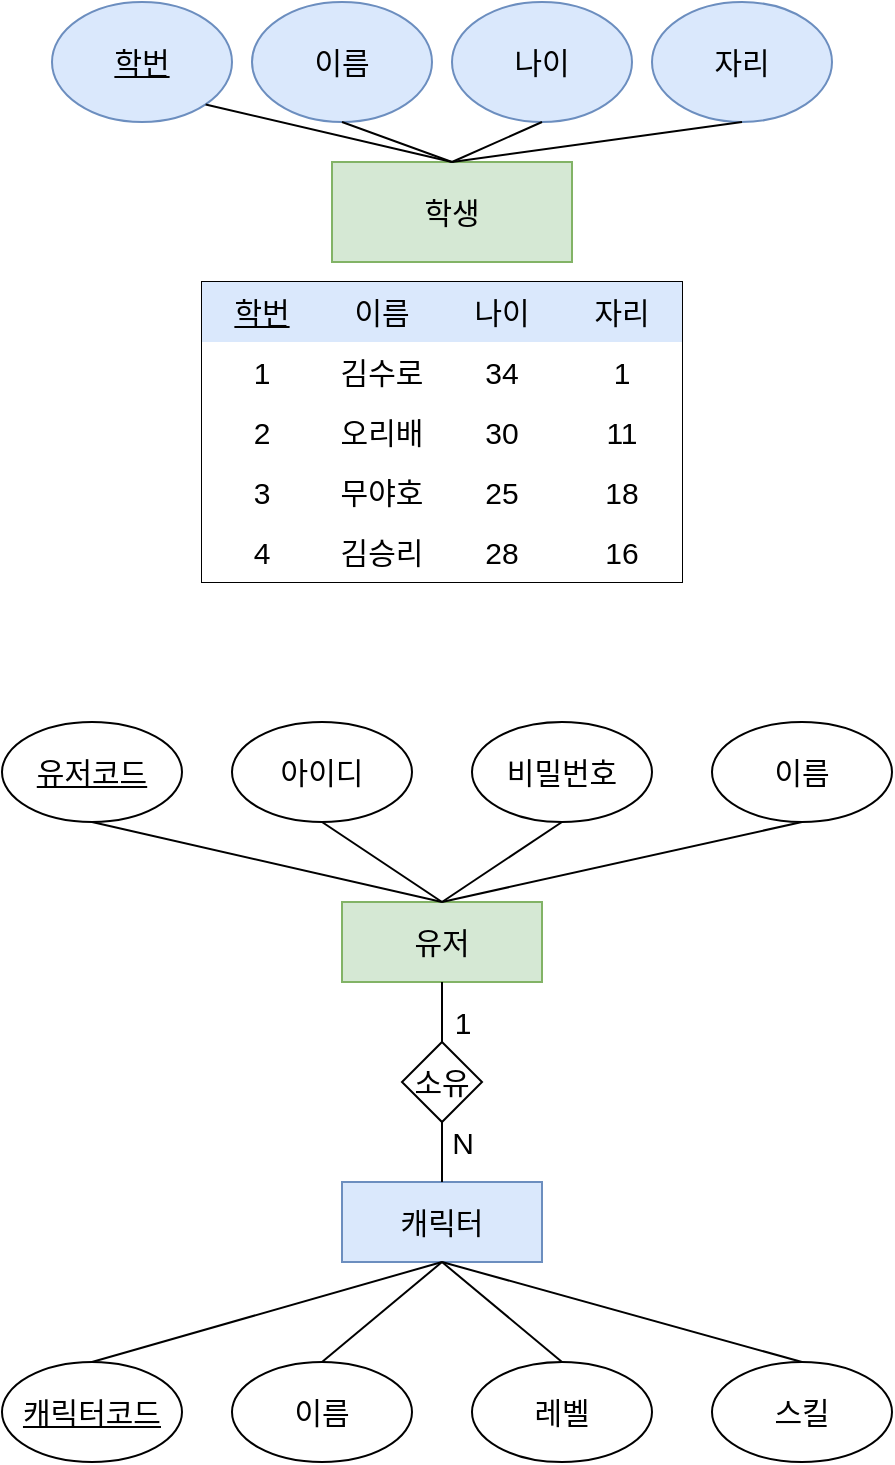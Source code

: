 <mxfile version="20.2.4" type="device"><diagram id="nLeG3Z6a9cuKaWHdUUVd" name="페이지-1"><mxGraphModel dx="663" dy="1140" grid="1" gridSize="10" guides="1" tooltips="1" connect="1" arrows="1" fold="1" page="1" pageScale="1" pageWidth="827" pageHeight="1169" math="0" shadow="0"><root><mxCell id="0"/><mxCell id="1" parent="0"/><mxCell id="1LQrddYZKyDL8FhGJfyT-1" value="" style="shape=table;startSize=0;container=1;collapsible=0;childLayout=tableLayout;fontSize=15;" parent="1" vertex="1"><mxGeometry x="280" y="340" width="240" height="150" as="geometry"/></mxCell><mxCell id="1LQrddYZKyDL8FhGJfyT-2" value="" style="shape=tableRow;horizontal=0;startSize=0;swimlaneHead=0;swimlaneBody=0;top=0;left=0;bottom=0;right=0;collapsible=0;dropTarget=0;fillColor=none;points=[[0,0.5],[1,0.5]];portConstraint=eastwest;fontSize=15;" parent="1LQrddYZKyDL8FhGJfyT-1" vertex="1"><mxGeometry width="240" height="30" as="geometry"/></mxCell><mxCell id="1LQrddYZKyDL8FhGJfyT-3" value="&lt;u&gt;학번&lt;/u&gt;" style="shape=partialRectangle;html=1;whiteSpace=wrap;connectable=0;overflow=hidden;fillColor=#dae8fc;top=0;left=0;bottom=0;right=0;pointerEvents=1;strokeColor=#6c8ebf;fontSize=15;" parent="1LQrddYZKyDL8FhGJfyT-2" vertex="1"><mxGeometry width="60" height="30" as="geometry"><mxRectangle width="60" height="30" as="alternateBounds"/></mxGeometry></mxCell><mxCell id="1LQrddYZKyDL8FhGJfyT-4" value="이름" style="shape=partialRectangle;html=1;whiteSpace=wrap;connectable=0;overflow=hidden;fillColor=#dae8fc;top=0;left=0;bottom=0;right=0;pointerEvents=1;strokeColor=#6c8ebf;fontSize=15;" parent="1LQrddYZKyDL8FhGJfyT-2" vertex="1"><mxGeometry x="60" width="60" height="30" as="geometry"><mxRectangle width="60" height="30" as="alternateBounds"/></mxGeometry></mxCell><mxCell id="1LQrddYZKyDL8FhGJfyT-5" value="나이" style="shape=partialRectangle;html=1;whiteSpace=wrap;connectable=0;overflow=hidden;fillColor=#dae8fc;top=0;left=0;bottom=0;right=0;pointerEvents=1;strokeColor=#6c8ebf;fontSize=15;" parent="1LQrddYZKyDL8FhGJfyT-2" vertex="1"><mxGeometry x="120" width="60" height="30" as="geometry"><mxRectangle width="60" height="30" as="alternateBounds"/></mxGeometry></mxCell><mxCell id="1LQrddYZKyDL8FhGJfyT-6" value="자리" style="shape=partialRectangle;html=1;whiteSpace=wrap;connectable=0;overflow=hidden;fillColor=#dae8fc;top=0;left=0;bottom=0;right=0;pointerEvents=1;strokeColor=#6c8ebf;fontSize=15;" parent="1LQrddYZKyDL8FhGJfyT-2" vertex="1"><mxGeometry x="180" width="60" height="30" as="geometry"><mxRectangle width="60" height="30" as="alternateBounds"/></mxGeometry></mxCell><mxCell id="1LQrddYZKyDL8FhGJfyT-7" value="" style="shape=tableRow;horizontal=0;startSize=0;swimlaneHead=0;swimlaneBody=0;top=0;left=0;bottom=0;right=0;collapsible=0;dropTarget=0;fillColor=none;points=[[0,0.5],[1,0.5]];portConstraint=eastwest;fontSize=15;" parent="1LQrddYZKyDL8FhGJfyT-1" vertex="1"><mxGeometry y="30" width="240" height="30" as="geometry"/></mxCell><mxCell id="1LQrddYZKyDL8FhGJfyT-8" value="1" style="shape=partialRectangle;html=1;whiteSpace=wrap;connectable=0;overflow=hidden;top=0;left=0;bottom=0;right=0;pointerEvents=1;fontSize=15;strokeWidth=1;perimeterSpacing=0;" parent="1LQrddYZKyDL8FhGJfyT-7" vertex="1"><mxGeometry width="60" height="30" as="geometry"><mxRectangle width="60" height="30" as="alternateBounds"/></mxGeometry></mxCell><mxCell id="1LQrddYZKyDL8FhGJfyT-9" value="김수로" style="shape=partialRectangle;html=1;whiteSpace=wrap;connectable=0;overflow=hidden;top=0;left=0;bottom=0;right=0;pointerEvents=1;fontSize=15;strokeWidth=1;perimeterSpacing=0;" parent="1LQrddYZKyDL8FhGJfyT-7" vertex="1"><mxGeometry x="60" width="60" height="30" as="geometry"><mxRectangle width="60" height="30" as="alternateBounds"/></mxGeometry></mxCell><mxCell id="1LQrddYZKyDL8FhGJfyT-10" value="34" style="shape=partialRectangle;html=1;whiteSpace=wrap;connectable=0;overflow=hidden;top=0;left=0;bottom=0;right=0;pointerEvents=1;fontSize=15;strokeWidth=1;perimeterSpacing=0;" parent="1LQrddYZKyDL8FhGJfyT-7" vertex="1"><mxGeometry x="120" width="60" height="30" as="geometry"><mxRectangle width="60" height="30" as="alternateBounds"/></mxGeometry></mxCell><mxCell id="1LQrddYZKyDL8FhGJfyT-11" value="1" style="shape=partialRectangle;html=1;whiteSpace=wrap;connectable=0;overflow=hidden;top=0;left=0;bottom=0;right=0;pointerEvents=1;fontSize=15;strokeWidth=1;perimeterSpacing=0;" parent="1LQrddYZKyDL8FhGJfyT-7" vertex="1"><mxGeometry x="180" width="60" height="30" as="geometry"><mxRectangle width="60" height="30" as="alternateBounds"/></mxGeometry></mxCell><mxCell id="1LQrddYZKyDL8FhGJfyT-12" value="" style="shape=tableRow;horizontal=0;startSize=0;swimlaneHead=0;swimlaneBody=0;top=0;left=0;bottom=0;right=0;collapsible=0;dropTarget=0;fillColor=none;points=[[0,0.5],[1,0.5]];portConstraint=eastwest;fontSize=15;" parent="1LQrddYZKyDL8FhGJfyT-1" vertex="1"><mxGeometry y="60" width="240" height="30" as="geometry"/></mxCell><mxCell id="1LQrddYZKyDL8FhGJfyT-13" value="2" style="shape=partialRectangle;html=1;whiteSpace=wrap;connectable=0;overflow=hidden;top=0;left=0;bottom=0;right=0;pointerEvents=1;fontSize=15;strokeWidth=1;perimeterSpacing=0;" parent="1LQrddYZKyDL8FhGJfyT-12" vertex="1"><mxGeometry width="60" height="30" as="geometry"><mxRectangle width="60" height="30" as="alternateBounds"/></mxGeometry></mxCell><mxCell id="1LQrddYZKyDL8FhGJfyT-14" value="오리배" style="shape=partialRectangle;html=1;whiteSpace=wrap;connectable=0;overflow=hidden;top=0;left=0;bottom=0;right=0;pointerEvents=1;fontSize=15;strokeWidth=1;perimeterSpacing=0;" parent="1LQrddYZKyDL8FhGJfyT-12" vertex="1"><mxGeometry x="60" width="60" height="30" as="geometry"><mxRectangle width="60" height="30" as="alternateBounds"/></mxGeometry></mxCell><mxCell id="1LQrddYZKyDL8FhGJfyT-15" value="30" style="shape=partialRectangle;html=1;whiteSpace=wrap;connectable=0;overflow=hidden;top=0;left=0;bottom=0;right=0;pointerEvents=1;fontSize=15;strokeWidth=1;perimeterSpacing=0;" parent="1LQrddYZKyDL8FhGJfyT-12" vertex="1"><mxGeometry x="120" width="60" height="30" as="geometry"><mxRectangle width="60" height="30" as="alternateBounds"/></mxGeometry></mxCell><mxCell id="1LQrddYZKyDL8FhGJfyT-16" value="11" style="shape=partialRectangle;html=1;whiteSpace=wrap;connectable=0;overflow=hidden;top=0;left=0;bottom=0;right=0;pointerEvents=1;fontSize=15;strokeWidth=1;perimeterSpacing=0;" parent="1LQrddYZKyDL8FhGJfyT-12" vertex="1"><mxGeometry x="180" width="60" height="30" as="geometry"><mxRectangle width="60" height="30" as="alternateBounds"/></mxGeometry></mxCell><mxCell id="1LQrddYZKyDL8FhGJfyT-17" style="shape=tableRow;horizontal=0;startSize=0;swimlaneHead=0;swimlaneBody=0;top=0;left=0;bottom=0;right=0;collapsible=0;dropTarget=0;fillColor=none;points=[[0,0.5],[1,0.5]];portConstraint=eastwest;fontSize=15;" parent="1LQrddYZKyDL8FhGJfyT-1" vertex="1"><mxGeometry y="90" width="240" height="30" as="geometry"/></mxCell><mxCell id="1LQrddYZKyDL8FhGJfyT-18" value="3" style="shape=partialRectangle;html=1;whiteSpace=wrap;connectable=0;overflow=hidden;top=0;left=0;bottom=0;right=0;pointerEvents=1;fontSize=15;strokeWidth=1;perimeterSpacing=0;" parent="1LQrddYZKyDL8FhGJfyT-17" vertex="1"><mxGeometry width="60" height="30" as="geometry"><mxRectangle width="60" height="30" as="alternateBounds"/></mxGeometry></mxCell><mxCell id="1LQrddYZKyDL8FhGJfyT-19" value="무야호" style="shape=partialRectangle;html=1;whiteSpace=wrap;connectable=0;overflow=hidden;top=0;left=0;bottom=0;right=0;pointerEvents=1;fontSize=15;strokeWidth=1;perimeterSpacing=0;" parent="1LQrddYZKyDL8FhGJfyT-17" vertex="1"><mxGeometry x="60" width="60" height="30" as="geometry"><mxRectangle width="60" height="30" as="alternateBounds"/></mxGeometry></mxCell><mxCell id="1LQrddYZKyDL8FhGJfyT-20" value="25" style="shape=partialRectangle;html=1;whiteSpace=wrap;connectable=0;overflow=hidden;top=0;left=0;bottom=0;right=0;pointerEvents=1;fontSize=15;strokeWidth=1;perimeterSpacing=0;" parent="1LQrddYZKyDL8FhGJfyT-17" vertex="1"><mxGeometry x="120" width="60" height="30" as="geometry"><mxRectangle width="60" height="30" as="alternateBounds"/></mxGeometry></mxCell><mxCell id="1LQrddYZKyDL8FhGJfyT-21" value="18" style="shape=partialRectangle;html=1;whiteSpace=wrap;connectable=0;overflow=hidden;top=0;left=0;bottom=0;right=0;pointerEvents=1;fontSize=15;strokeWidth=1;perimeterSpacing=0;" parent="1LQrddYZKyDL8FhGJfyT-17" vertex="1"><mxGeometry x="180" width="60" height="30" as="geometry"><mxRectangle width="60" height="30" as="alternateBounds"/></mxGeometry></mxCell><mxCell id="1LQrddYZKyDL8FhGJfyT-22" style="shape=tableRow;horizontal=0;startSize=0;swimlaneHead=0;swimlaneBody=0;top=0;left=0;bottom=0;right=0;collapsible=0;dropTarget=0;fillColor=none;points=[[0,0.5],[1,0.5]];portConstraint=eastwest;fontSize=15;" parent="1LQrddYZKyDL8FhGJfyT-1" vertex="1"><mxGeometry y="120" width="240" height="30" as="geometry"/></mxCell><mxCell id="1LQrddYZKyDL8FhGJfyT-23" value="4" style="shape=partialRectangle;html=1;whiteSpace=wrap;connectable=0;overflow=hidden;top=0;left=0;bottom=0;right=0;pointerEvents=1;fontSize=15;strokeWidth=1;perimeterSpacing=0;" parent="1LQrddYZKyDL8FhGJfyT-22" vertex="1"><mxGeometry width="60" height="30" as="geometry"><mxRectangle width="60" height="30" as="alternateBounds"/></mxGeometry></mxCell><mxCell id="1LQrddYZKyDL8FhGJfyT-24" value="김승리" style="shape=partialRectangle;html=1;whiteSpace=wrap;connectable=0;overflow=hidden;top=0;left=0;bottom=0;right=0;pointerEvents=1;fontSize=15;strokeWidth=1;perimeterSpacing=0;" parent="1LQrddYZKyDL8FhGJfyT-22" vertex="1"><mxGeometry x="60" width="60" height="30" as="geometry"><mxRectangle width="60" height="30" as="alternateBounds"/></mxGeometry></mxCell><mxCell id="1LQrddYZKyDL8FhGJfyT-25" value="28" style="shape=partialRectangle;html=1;whiteSpace=wrap;connectable=0;overflow=hidden;top=0;left=0;bottom=0;right=0;pointerEvents=1;fontSize=15;strokeWidth=1;perimeterSpacing=0;" parent="1LQrddYZKyDL8FhGJfyT-22" vertex="1"><mxGeometry x="120" width="60" height="30" as="geometry"><mxRectangle width="60" height="30" as="alternateBounds"/></mxGeometry></mxCell><mxCell id="1LQrddYZKyDL8FhGJfyT-26" value="16" style="shape=partialRectangle;html=1;whiteSpace=wrap;connectable=0;overflow=hidden;top=0;left=0;bottom=0;right=0;pointerEvents=1;fontSize=15;strokeWidth=1;perimeterSpacing=0;" parent="1LQrddYZKyDL8FhGJfyT-22" vertex="1"><mxGeometry x="180" width="60" height="30" as="geometry"><mxRectangle width="60" height="30" as="alternateBounds"/></mxGeometry></mxCell><mxCell id="1LQrddYZKyDL8FhGJfyT-27" value="학생" style="rounded=0;whiteSpace=wrap;html=1;fillColor=#d5e8d4;strokeColor=#82b366;fontSize=15;" parent="1" vertex="1"><mxGeometry x="345" y="280" width="120" height="50" as="geometry"/></mxCell><mxCell id="1LQrddYZKyDL8FhGJfyT-28" value="학번" style="ellipse;whiteSpace=wrap;html=1;fillColor=#dae8fc;strokeColor=#6c8ebf;fontSize=15;fontStyle=4" parent="1" vertex="1"><mxGeometry x="205" y="200" width="90" height="60" as="geometry"/></mxCell><mxCell id="1LQrddYZKyDL8FhGJfyT-29" value="이름" style="ellipse;whiteSpace=wrap;html=1;fillColor=#dae8fc;strokeColor=#6c8ebf;fontSize=15;" parent="1" vertex="1"><mxGeometry x="305" y="200" width="90" height="60" as="geometry"/></mxCell><mxCell id="1LQrddYZKyDL8FhGJfyT-30" value="나이" style="ellipse;whiteSpace=wrap;html=1;fillColor=#dae8fc;strokeColor=#6c8ebf;fontSize=15;" parent="1" vertex="1"><mxGeometry x="405" y="200" width="90" height="60" as="geometry"/></mxCell><mxCell id="1LQrddYZKyDL8FhGJfyT-31" value="자리" style="ellipse;whiteSpace=wrap;html=1;fillColor=#dae8fc;strokeColor=#6c8ebf;fontSize=15;" parent="1" vertex="1"><mxGeometry x="505" y="200" width="90" height="60" as="geometry"/></mxCell><mxCell id="1LQrddYZKyDL8FhGJfyT-32" value="" style="endArrow=none;html=1;rounded=0;exitX=1;exitY=1;exitDx=0;exitDy=0;fontSize=15;entryX=0.5;entryY=0;entryDx=0;entryDy=0;" parent="1" source="1LQrddYZKyDL8FhGJfyT-28" target="1LQrddYZKyDL8FhGJfyT-27" edge="1"><mxGeometry width="50" height="50" relative="1" as="geometry"><mxPoint x="455" y="540" as="sourcePoint"/><mxPoint x="395" y="270" as="targetPoint"/></mxGeometry></mxCell><mxCell id="1LQrddYZKyDL8FhGJfyT-33" value="" style="endArrow=none;html=1;rounded=0;exitX=0.5;exitY=1;exitDx=0;exitDy=0;fontSize=15;entryX=0.5;entryY=0;entryDx=0;entryDy=0;" parent="1" source="1LQrddYZKyDL8FhGJfyT-29" target="1LQrddYZKyDL8FhGJfyT-27" edge="1"><mxGeometry width="50" height="50" relative="1" as="geometry"><mxPoint x="455" y="540" as="sourcePoint"/><mxPoint x="405" y="270" as="targetPoint"/></mxGeometry></mxCell><mxCell id="1LQrddYZKyDL8FhGJfyT-34" value="" style="endArrow=none;html=1;rounded=0;entryX=0.5;entryY=0;entryDx=0;entryDy=0;exitX=0.5;exitY=1;exitDx=0;exitDy=0;fontSize=15;" parent="1" source="1LQrddYZKyDL8FhGJfyT-30" target="1LQrddYZKyDL8FhGJfyT-27" edge="1"><mxGeometry width="50" height="50" relative="1" as="geometry"><mxPoint x="455" y="540" as="sourcePoint"/><mxPoint x="505" y="490" as="targetPoint"/></mxGeometry></mxCell><mxCell id="1LQrddYZKyDL8FhGJfyT-35" value="" style="endArrow=none;html=1;rounded=0;entryX=0.5;entryY=0;entryDx=0;entryDy=0;exitX=0.5;exitY=1;exitDx=0;exitDy=0;fontSize=15;" parent="1" source="1LQrddYZKyDL8FhGJfyT-31" target="1LQrddYZKyDL8FhGJfyT-27" edge="1"><mxGeometry width="50" height="50" relative="1" as="geometry"><mxPoint x="455" y="540" as="sourcePoint"/><mxPoint x="505" y="490" as="targetPoint"/></mxGeometry></mxCell><mxCell id="1LQrddYZKyDL8FhGJfyT-45" value="유저" style="rounded=0;whiteSpace=wrap;html=1;fontSize=15;fillColor=#d5e8d4;strokeColor=#82b366;" parent="1" vertex="1"><mxGeometry x="350" y="650" width="100" height="40" as="geometry"/></mxCell><mxCell id="1LQrddYZKyDL8FhGJfyT-46" value="" style="endArrow=none;html=1;rounded=0;entryX=0.5;entryY=0;entryDx=0;entryDy=0;fontSize=15;exitX=0.5;exitY=1;exitDx=0;exitDy=0;" parent="1" source="1LQrddYZKyDL8FhGJfyT-54" target="1LQrddYZKyDL8FhGJfyT-45" edge="1"><mxGeometry width="50" height="50" relative="1" as="geometry"><mxPoint x="340" y="610" as="sourcePoint"/><mxPoint x="470" y="530" as="targetPoint"/></mxGeometry></mxCell><mxCell id="1LQrddYZKyDL8FhGJfyT-47" value="" style="endArrow=none;html=1;rounded=0;entryX=0.5;entryY=0;entryDx=0;entryDy=0;fontSize=15;exitX=0.5;exitY=1;exitDx=0;exitDy=0;" parent="1" source="1LQrddYZKyDL8FhGJfyT-55" target="1LQrddYZKyDL8FhGJfyT-45" edge="1"><mxGeometry width="50" height="50" relative="1" as="geometry"><mxPoint x="460.0" y="610" as="sourcePoint"/><mxPoint x="470" y="530" as="targetPoint"/></mxGeometry></mxCell><mxCell id="1LQrddYZKyDL8FhGJfyT-48" value="" style="endArrow=none;html=1;rounded=0;entryX=0.5;entryY=0;entryDx=0;entryDy=0;fontSize=15;exitX=0.5;exitY=1;exitDx=0;exitDy=0;" parent="1" source="1LQrddYZKyDL8FhGJfyT-56" target="1LQrddYZKyDL8FhGJfyT-45" edge="1"><mxGeometry width="50" height="50" relative="1" as="geometry"><mxPoint x="580.0" y="610" as="sourcePoint"/><mxPoint x="470" y="530" as="targetPoint"/></mxGeometry></mxCell><mxCell id="1LQrddYZKyDL8FhGJfyT-49" value="" style="endArrow=none;html=1;rounded=0;entryX=0.5;entryY=0;entryDx=0;entryDy=0;fontSize=15;exitX=0.5;exitY=1;exitDx=0;exitDy=0;" parent="1" source="1LQrddYZKyDL8FhGJfyT-53" target="1LQrddYZKyDL8FhGJfyT-45" edge="1"><mxGeometry width="50" height="50" relative="1" as="geometry"><mxPoint x="220" y="610" as="sourcePoint"/><mxPoint x="470" y="530" as="targetPoint"/></mxGeometry></mxCell><mxCell id="1LQrddYZKyDL8FhGJfyT-50" value="소유" style="rhombus;whiteSpace=wrap;html=1;fontSize=15;" parent="1" vertex="1"><mxGeometry x="380" y="720" width="40" height="40" as="geometry"/></mxCell><mxCell id="1LQrddYZKyDL8FhGJfyT-51" value="1" style="endArrow=none;html=1;rounded=0;fontSize=15;entryX=0.5;entryY=1;entryDx=0;entryDy=0;" parent="1" source="1LQrddYZKyDL8FhGJfyT-50" target="1LQrddYZKyDL8FhGJfyT-45" edge="1"><mxGeometry x="-0.333" y="-10" width="50" height="50" relative="1" as="geometry"><mxPoint x="380" y="660" as="sourcePoint"/><mxPoint x="400" y="690" as="targetPoint"/><mxPoint as="offset"/></mxGeometry></mxCell><mxCell id="1LQrddYZKyDL8FhGJfyT-52" value="캐릭터" style="whiteSpace=wrap;html=1;fontSize=15;fillColor=#dae8fc;strokeColor=#6c8ebf;" parent="1" vertex="1"><mxGeometry x="350" y="790" width="100" height="40" as="geometry"/></mxCell><mxCell id="1LQrddYZKyDL8FhGJfyT-53" value="유저코드" style="ellipse;whiteSpace=wrap;html=1;rounded=1;fontSize=15;fontStyle=4" parent="1" vertex="1"><mxGeometry x="180" y="560" width="90" height="50" as="geometry"/></mxCell><mxCell id="1LQrddYZKyDL8FhGJfyT-54" value="아이디" style="ellipse;whiteSpace=wrap;html=1;rounded=1;fontSize=15;fontStyle=0" parent="1" vertex="1"><mxGeometry x="295" y="560" width="90" height="50" as="geometry"/></mxCell><mxCell id="1LQrddYZKyDL8FhGJfyT-55" value="비밀번호" style="ellipse;whiteSpace=wrap;html=1;rounded=1;fontSize=15;fontStyle=0" parent="1" vertex="1"><mxGeometry x="415" y="560" width="90" height="50" as="geometry"/></mxCell><mxCell id="1LQrddYZKyDL8FhGJfyT-56" value="이름" style="ellipse;whiteSpace=wrap;html=1;rounded=1;fontSize=15;fontStyle=0" parent="1" vertex="1"><mxGeometry x="535" y="560" width="90" height="50" as="geometry"/></mxCell><mxCell id="1LQrddYZKyDL8FhGJfyT-57" value="캐릭터코드" style="ellipse;whiteSpace=wrap;html=1;rounded=1;fontSize=15;fontStyle=4" parent="1" vertex="1"><mxGeometry x="180" y="880" width="90" height="50" as="geometry"/></mxCell><mxCell id="1LQrddYZKyDL8FhGJfyT-58" value="이름" style="ellipse;whiteSpace=wrap;html=1;rounded=1;fontSize=15;fontStyle=0" parent="1" vertex="1"><mxGeometry x="295" y="880" width="90" height="50" as="geometry"/></mxCell><mxCell id="1LQrddYZKyDL8FhGJfyT-59" value="레벨" style="ellipse;whiteSpace=wrap;html=1;rounded=1;fontSize=15;fontStyle=0" parent="1" vertex="1"><mxGeometry x="415" y="880" width="90" height="50" as="geometry"/></mxCell><mxCell id="1LQrddYZKyDL8FhGJfyT-60" value="스킬" style="ellipse;whiteSpace=wrap;html=1;rounded=1;fontSize=15;fontStyle=0" parent="1" vertex="1"><mxGeometry x="535" y="880" width="90" height="50" as="geometry"/></mxCell><mxCell id="1LQrddYZKyDL8FhGJfyT-61" value="" style="endArrow=none;html=1;rounded=0;entryX=0.5;entryY=1;entryDx=0;entryDy=0;fontSize=15;exitX=0.5;exitY=0;exitDx=0;exitDy=0;" parent="1" source="1LQrddYZKyDL8FhGJfyT-58" target="1LQrddYZKyDL8FhGJfyT-52" edge="1"><mxGeometry width="50" height="50" relative="1" as="geometry"><mxPoint x="380" y="780" as="sourcePoint"/><mxPoint x="470" y="530" as="targetPoint"/></mxGeometry></mxCell><mxCell id="1LQrddYZKyDL8FhGJfyT-62" value="" style="endArrow=none;html=1;rounded=0;entryX=0.5;entryY=1;entryDx=0;entryDy=0;fontSize=15;exitX=0.5;exitY=0;exitDx=0;exitDy=0;" parent="1" source="1LQrddYZKyDL8FhGJfyT-57" target="1LQrddYZKyDL8FhGJfyT-52" edge="1"><mxGeometry width="50" height="50" relative="1" as="geometry"><mxPoint x="380" y="780" as="sourcePoint"/><mxPoint x="470" y="530" as="targetPoint"/></mxGeometry></mxCell><mxCell id="1LQrddYZKyDL8FhGJfyT-63" value="" style="endArrow=none;html=1;rounded=0;entryX=0.5;entryY=1;entryDx=0;entryDy=0;fontSize=15;exitX=0.5;exitY=0;exitDx=0;exitDy=0;" parent="1" source="1LQrddYZKyDL8FhGJfyT-59" target="1LQrddYZKyDL8FhGJfyT-52" edge="1"><mxGeometry width="50" height="50" relative="1" as="geometry"><mxPoint x="380" y="780" as="sourcePoint"/><mxPoint x="470" y="530" as="targetPoint"/></mxGeometry></mxCell><mxCell id="1LQrddYZKyDL8FhGJfyT-64" value="" style="endArrow=none;html=1;rounded=0;entryX=0.5;entryY=1;entryDx=0;entryDy=0;fontSize=15;exitX=0.5;exitY=0;exitDx=0;exitDy=0;" parent="1" source="1LQrddYZKyDL8FhGJfyT-60" target="1LQrddYZKyDL8FhGJfyT-52" edge="1"><mxGeometry width="50" height="50" relative="1" as="geometry"><mxPoint x="380" y="780" as="sourcePoint"/><mxPoint x="470" y="530" as="targetPoint"/></mxGeometry></mxCell><mxCell id="1LQrddYZKyDL8FhGJfyT-65" value="N" style="endArrow=none;html=1;rounded=0;entryX=0.5;entryY=0;entryDx=0;entryDy=0;fontSize=15;" parent="1" source="1LQrddYZKyDL8FhGJfyT-50" target="1LQrddYZKyDL8FhGJfyT-52" edge="1"><mxGeometry x="-0.333" y="10" width="50" height="50" relative="1" as="geometry"><mxPoint x="380" y="660" as="sourcePoint"/><mxPoint x="470" y="410" as="targetPoint"/><mxPoint as="offset"/></mxGeometry></mxCell></root></mxGraphModel></diagram></mxfile>